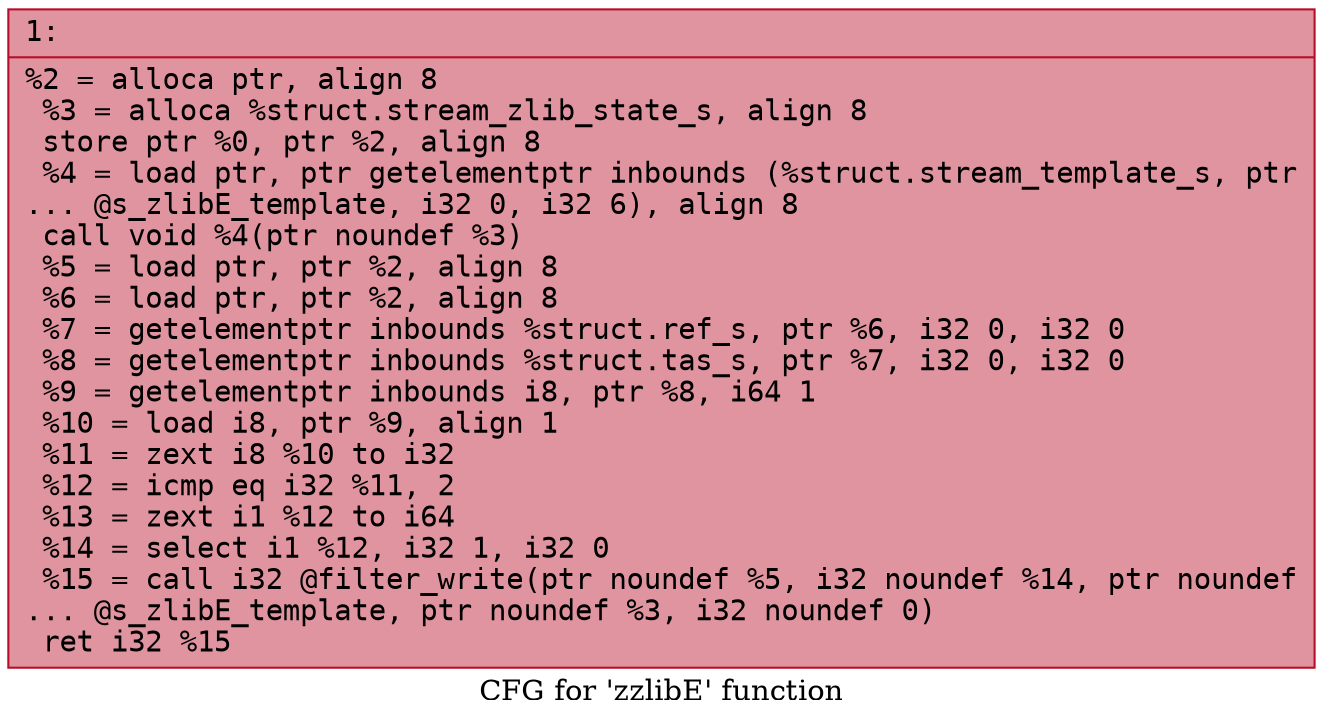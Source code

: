 digraph "CFG for 'zzlibE' function" {
	label="CFG for 'zzlibE' function";

	Node0x600000f59ef0 [shape=record,color="#b70d28ff", style=filled, fillcolor="#b70d2870" fontname="Courier",label="{1:\l|  %2 = alloca ptr, align 8\l  %3 = alloca %struct.stream_zlib_state_s, align 8\l  store ptr %0, ptr %2, align 8\l  %4 = load ptr, ptr getelementptr inbounds (%struct.stream_template_s, ptr\l... @s_zlibE_template, i32 0, i32 6), align 8\l  call void %4(ptr noundef %3)\l  %5 = load ptr, ptr %2, align 8\l  %6 = load ptr, ptr %2, align 8\l  %7 = getelementptr inbounds %struct.ref_s, ptr %6, i32 0, i32 0\l  %8 = getelementptr inbounds %struct.tas_s, ptr %7, i32 0, i32 0\l  %9 = getelementptr inbounds i8, ptr %8, i64 1\l  %10 = load i8, ptr %9, align 1\l  %11 = zext i8 %10 to i32\l  %12 = icmp eq i32 %11, 2\l  %13 = zext i1 %12 to i64\l  %14 = select i1 %12, i32 1, i32 0\l  %15 = call i32 @filter_write(ptr noundef %5, i32 noundef %14, ptr noundef\l... @s_zlibE_template, ptr noundef %3, i32 noundef 0)\l  ret i32 %15\l}"];
}
